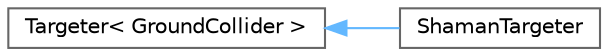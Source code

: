 digraph "Graphical Class Hierarchy"
{
 // LATEX_PDF_SIZE
  bgcolor="transparent";
  edge [fontname=Helvetica,fontsize=10,labelfontname=Helvetica,labelfontsize=10];
  node [fontname=Helvetica,fontsize=10,shape=box,height=0.2,width=0.4];
  rankdir="LR";
  Node0 [label="Targeter\< GroundCollider \>",height=0.2,width=0.4,color="grey40", fillcolor="white", style="filled",URL="$class_targeter.html",tooltip=" "];
  Node0 -> Node1 [dir="back",color="steelblue1",style="solid"];
  Node1 [label="ShamanTargeter",height=0.2,width=0.4,color="grey40", fillcolor="white", style="filled",URL="$class_shaman_targeter.html",tooltip=" "];
}
